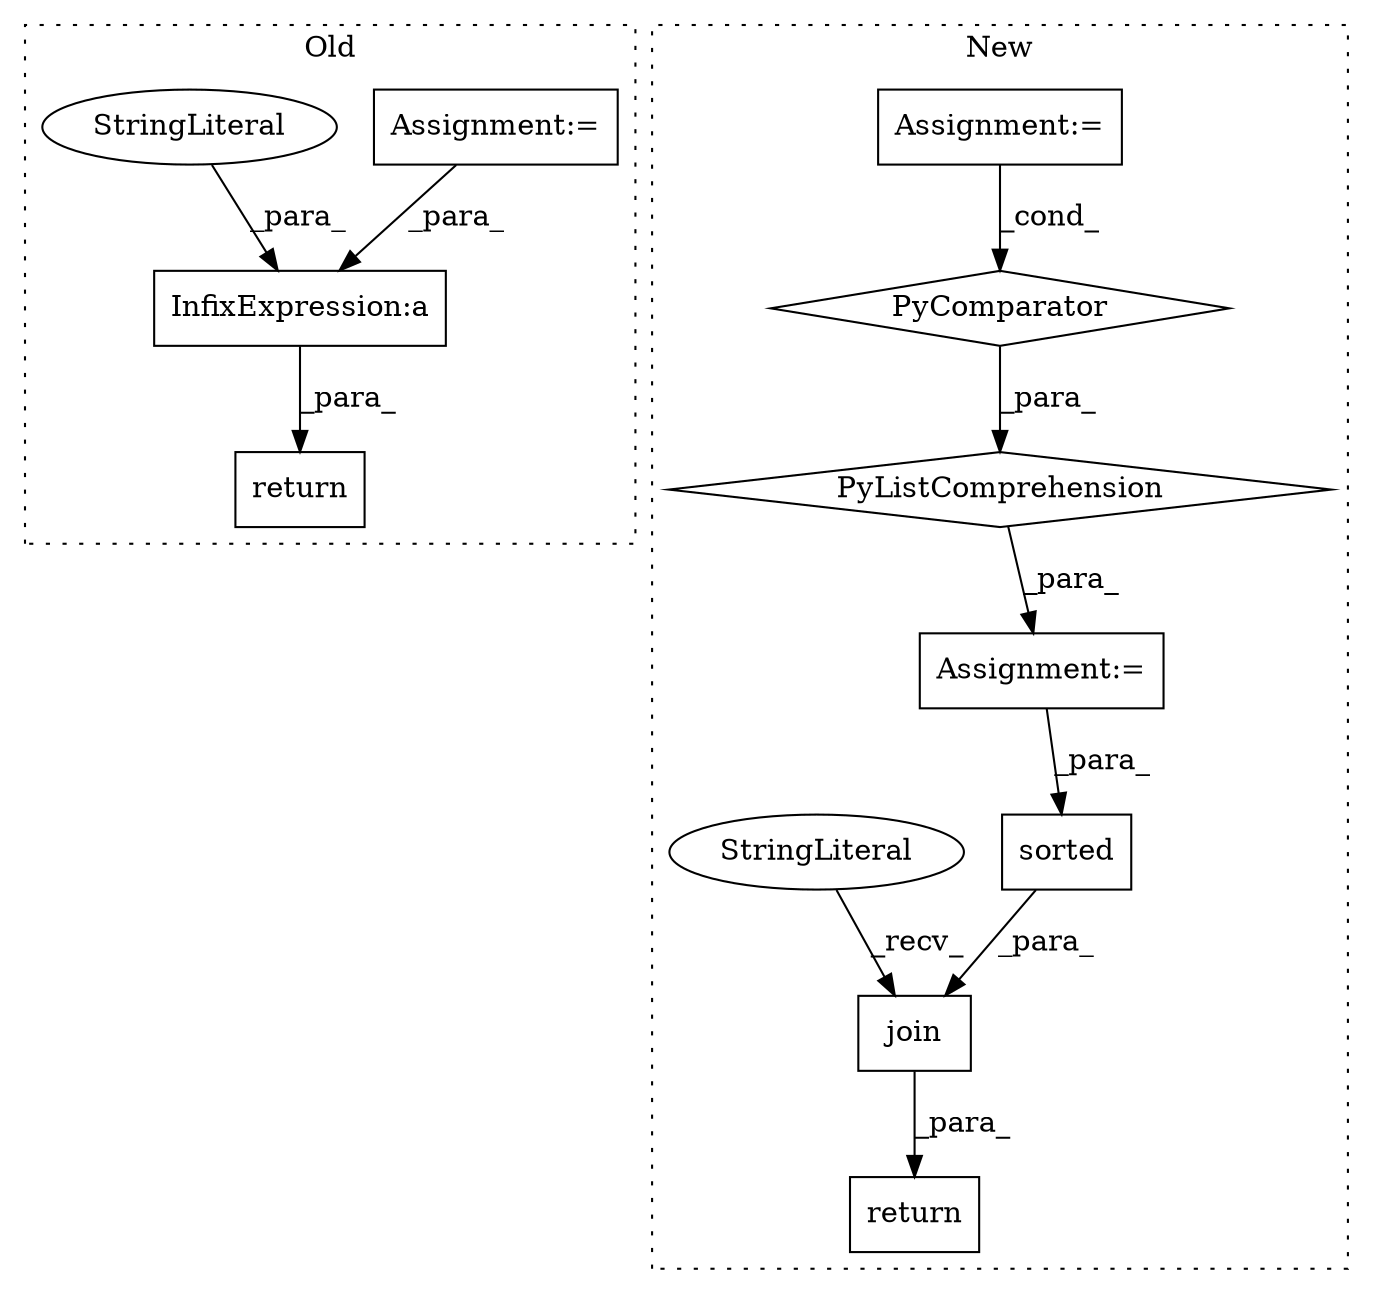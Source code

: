 digraph G {
subgraph cluster0 {
1 [label="return" a="41" s="24819" l="7" shape="box"];
6 [label="Assignment:=" a="7" s="24933" l="27" shape="box"];
10 [label="InfixExpression:a" a="27" s="24964" l="3" shape="box"];
11 [label="StringLiteral" a="45" s="24967" l="3" shape="ellipse"];
label = "Old";
style="dotted";
}
subgraph cluster1 {
2 [label="sorted" a="32" s="24768,24780" l="7,1" shape="box"];
3 [label="return" a="41" s="24743" l="7" shape="box"];
4 [label="Assignment:=" a="7" s="24707" l="26" shape="box"];
5 [label="PyComparator" a="113" s="24707" l="26" shape="diamond"];
7 [label="PyListComprehension" a="109" s="24597" l="144" shape="diamond"];
8 [label="Assignment:=" a="7" s="24583" l="14" shape="box"];
9 [label="join" a="32" s="24763,24781" l="5,1" shape="box"];
12 [label="StringLiteral" a="45" s="24758" l="4" shape="ellipse"];
label = "New";
style="dotted";
}
2 -> 9 [label="_para_"];
4 -> 5 [label="_cond_"];
5 -> 7 [label="_para_"];
6 -> 10 [label="_para_"];
7 -> 8 [label="_para_"];
8 -> 2 [label="_para_"];
9 -> 3 [label="_para_"];
10 -> 1 [label="_para_"];
11 -> 10 [label="_para_"];
12 -> 9 [label="_recv_"];
}